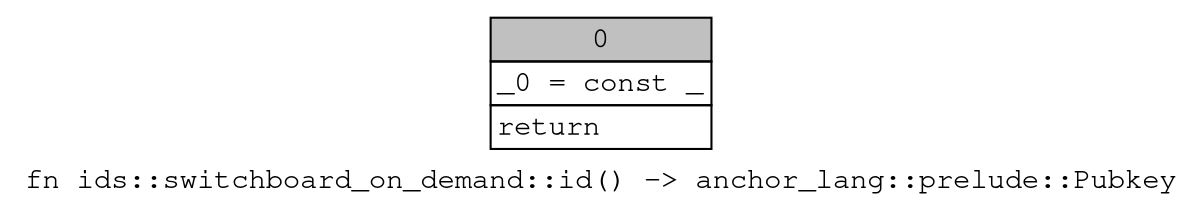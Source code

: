 digraph Mir_0_5439 {
    graph [fontname="Courier, monospace"];
    node [fontname="Courier, monospace"];
    edge [fontname="Courier, monospace"];
    label=<fn ids::switchboard_on_demand::id() -&gt; anchor_lang::prelude::Pubkey<br align="left"/>>;
    bb0__0_5439 [shape="none", label=<<table border="0" cellborder="1" cellspacing="0"><tr><td bgcolor="gray" align="center" colspan="1">0</td></tr><tr><td align="left" balign="left">_0 = const _<br/></td></tr><tr><td align="left">return</td></tr></table>>];
}
